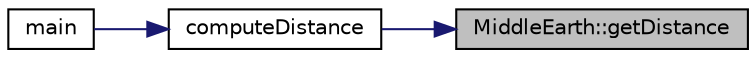 digraph "MiddleEarth::getDistance"
{
 // LATEX_PDF_SIZE
  edge [fontname="Helvetica",fontsize="10",labelfontname="Helvetica",labelfontsize="10"];
  node [fontname="Helvetica",fontsize="10",shape=record];
  rankdir="RL";
  Node1 [label="MiddleEarth::getDistance",height=0.2,width=0.4,color="black", fillcolor="grey75", style="filled", fontcolor="black",tooltip="Returns distance."];
  Node1 -> Node2 [dir="back",color="midnightblue",fontsize="10",style="solid",fontname="Helvetica"];
  Node2 [label="computeDistance",height=0.2,width=0.4,color="black", fillcolor="white", style="filled",URL="$traveling_8cpp.html#a370f35d726ad337bce3117c554149625",tooltip="Computes the total distance."];
  Node2 -> Node3 [dir="back",color="midnightblue",fontsize="10",style="solid",fontname="Helvetica"];
  Node3 [label="main",height=0.2,width=0.4,color="black", fillcolor="white", style="filled",URL="$traveling_8cpp.html#a3c04138a5bfe5d72780bb7e82a18e627",tooltip=" "];
}
